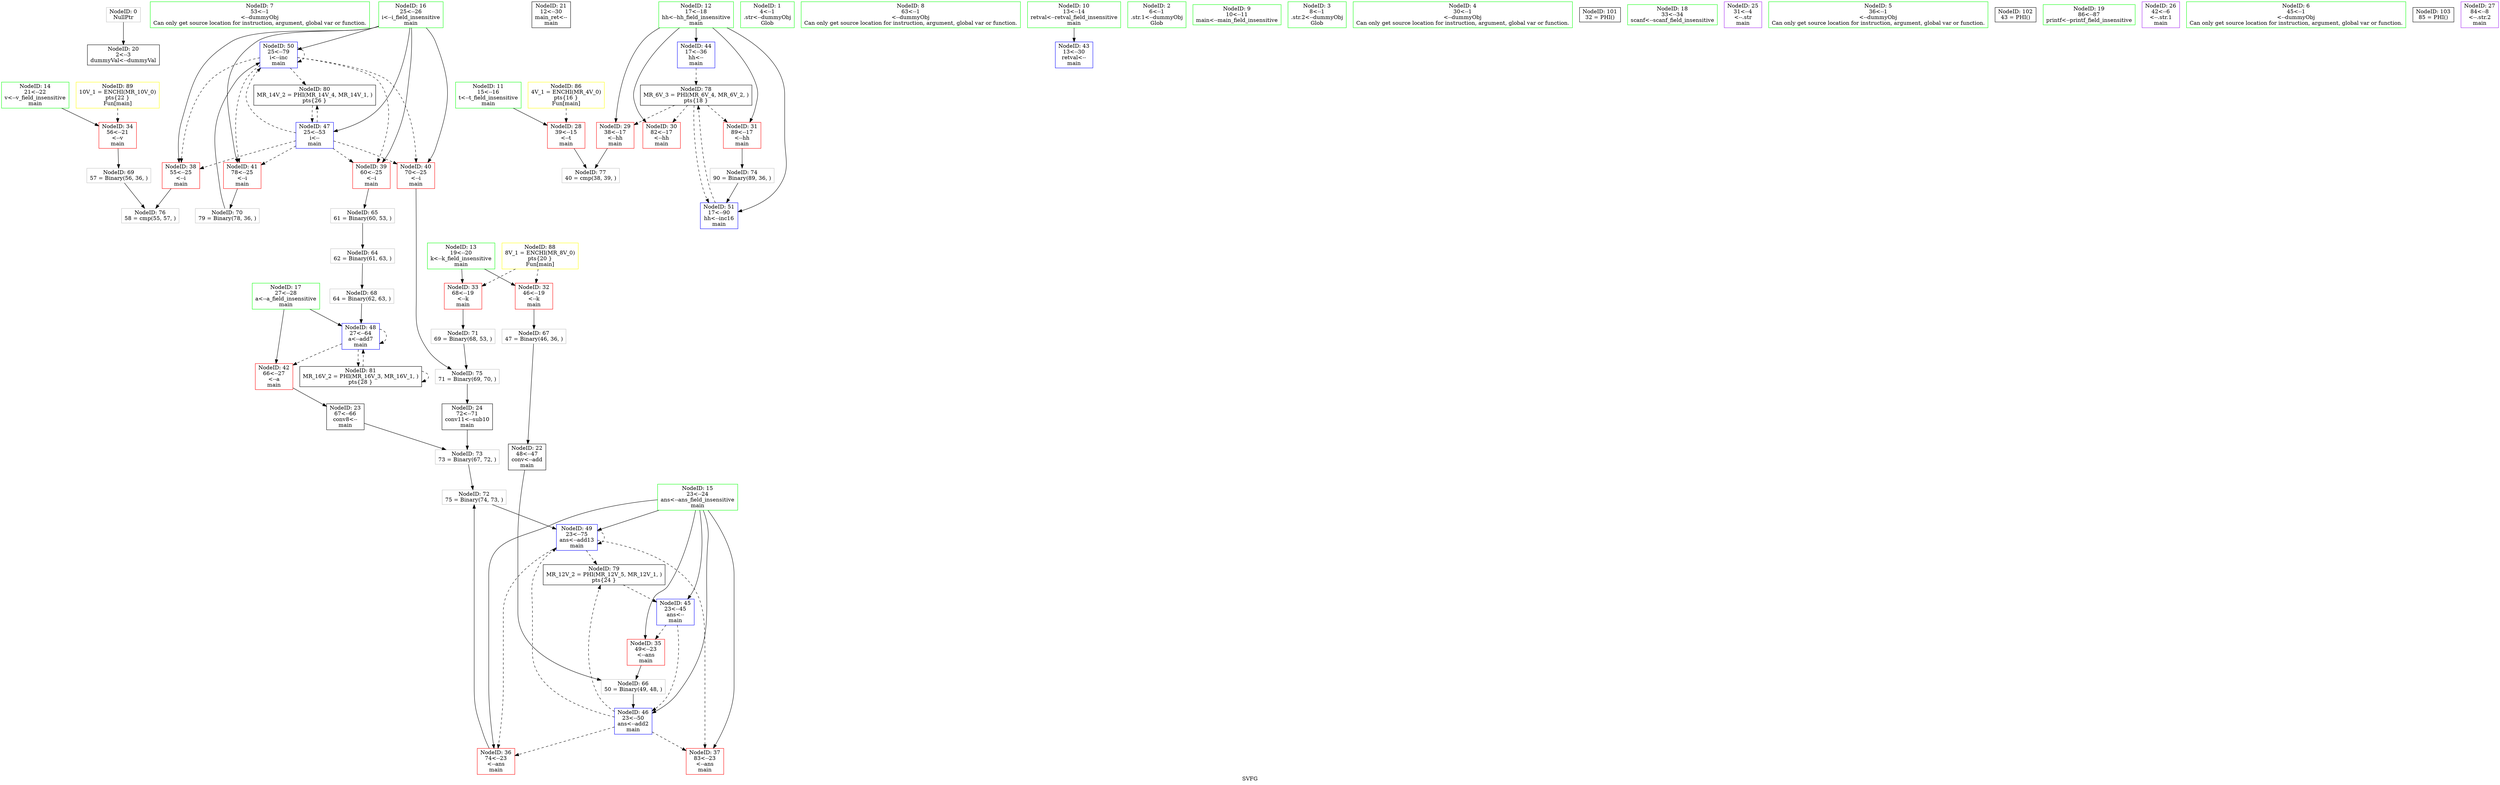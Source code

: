 digraph "SVFG" {
	label="SVFG";

	Node0x55561c662b00 [shape=record,color=grey,label="{NodeID: 0\nNullPtr}"];
	Node0x55561c662b00 -> Node0x55561c675c40[style=solid];
	Node0x55561c662cb0 [shape=record,color=green,label="{NodeID: 7\n53\<--1\n\<--dummyObj\nCan only get source location for instruction, argument, global var or function.}"];
	Node0x55561c675730 [shape=record,color=green,label="{NodeID: 14\n21\<--22\nv\<--v_field_insensitive\nmain\n}"];
	Node0x55561c675730 -> Node0x55561c6767d0[style=solid];
	Node0x55561c675d40 [shape=record,color=black,label="{NodeID: 21\n12\<--30\nmain_ret\<--\nmain\n}"];
	Node0x55561c6762f0 [shape=record,color=red,label="{NodeID: 28\n39\<--15\n\<--t\nmain\n}"];
	Node0x55561c6762f0 -> Node0x55561c67a710[style=solid];
	Node0x55561c6768a0 [shape=record,color=red,label="{NodeID: 35\n49\<--23\n\<--ans\nmain\n}"];
	Node0x55561c6768a0 -> Node0x55561c679690[style=solid];
	Node0x55561c676e50 [shape=record,color=red,label="{NodeID: 42\n66\<--27\n\<--a\nmain\n}"];
	Node0x55561c676e50 -> Node0x55561c675ee0[style=solid];
	Node0x55561c677c10 [shape=record,color=blue,label="{NodeID: 49\n23\<--75\nans\<--add13\nmain\n}"];
	Node0x55561c677c10 -> Node0x55561c676970[style=dashed];
	Node0x55561c677c10 -> Node0x55561c676a40[style=dashed];
	Node0x55561c677c10 -> Node0x55561c677c10[style=dashed];
	Node0x55561c677c10 -> Node0x55561c67d360[style=dashed];
	Node0x55561c679c90 [shape=record,color=grey,label="{NodeID: 70\n79 = Binary(78, 36, )\n}"];
	Node0x55561c679c90 -> Node0x55561c677ce0[style=solid];
	Node0x55561c67a710 [shape=record,color=grey,label="{NodeID: 77\n40 = cmp(38, 39, )\n}"];
	Node0x55561c6618a0 [shape=record,color=green,label="{NodeID: 1\n4\<--1\n.str\<--dummyObj\nGlob }"];
	Node0x55561c662d40 [shape=record,color=green,label="{NodeID: 8\n63\<--1\n\<--dummyObj\nCan only get source location for instruction, argument, global var or function.}"];
	Node0x55561c675800 [shape=record,color=green,label="{NodeID: 15\n23\<--24\nans\<--ans_field_insensitive\nmain\n}"];
	Node0x55561c675800 -> Node0x55561c6768a0[style=solid];
	Node0x55561c675800 -> Node0x55561c676970[style=solid];
	Node0x55561c675800 -> Node0x55561c676a40[style=solid];
	Node0x55561c675800 -> Node0x55561c6770c0[style=solid];
	Node0x55561c675800 -> Node0x55561c677190[style=solid];
	Node0x55561c675800 -> Node0x55561c677c10[style=solid];
	Node0x55561c675e10 [shape=record,color=black,label="{NodeID: 22\n48\<--47\nconv\<--add\nmain\n}"];
	Node0x55561c675e10 -> Node0x55561c679690[style=solid];
	Node0x55561c6763c0 [shape=record,color=red,label="{NodeID: 29\n38\<--17\n\<--hh\nmain\n}"];
	Node0x55561c6763c0 -> Node0x55561c67a710[style=solid];
	Node0x55561c676970 [shape=record,color=red,label="{NodeID: 36\n74\<--23\n\<--ans\nmain\n}"];
	Node0x55561c676970 -> Node0x55561c679f90[style=solid];
	Node0x55561c676f20 [shape=record,color=blue,label="{NodeID: 43\n13\<--30\nretval\<--\nmain\n}"];
	Node0x55561c677ce0 [shape=record,color=blue,label="{NodeID: 50\n25\<--79\ni\<--inc\nmain\n}"];
	Node0x55561c677ce0 -> Node0x55561c676b10[style=dashed];
	Node0x55561c677ce0 -> Node0x55561c676be0[style=dashed];
	Node0x55561c677ce0 -> Node0x55561c676cb0[style=dashed];
	Node0x55561c677ce0 -> Node0x55561c676d80[style=dashed];
	Node0x55561c677ce0 -> Node0x55561c677ce0[style=dashed];
	Node0x55561c677ce0 -> Node0x55561c67d860[style=dashed];
	Node0x55561c678b80 [shape=record,color=grey,label="{NodeID: 64\n62 = Binary(61, 63, )\n}"];
	Node0x55561c678b80 -> Node0x55561c679990[style=solid];
	Node0x55561c679e10 [shape=record,color=grey,label="{NodeID: 71\n69 = Binary(68, 53, )\n}"];
	Node0x55561c679e10 -> Node0x55561c67a410[style=solid];
	Node0x55561c67ce60 [shape=record,color=black,label="{NodeID: 78\nMR_6V_3 = PHI(MR_6V_4, MR_6V_2, )\npts\{18 \}\n}"];
	Node0x55561c67ce60 -> Node0x55561c6763c0[style=dashed];
	Node0x55561c67ce60 -> Node0x55561c676490[style=dashed];
	Node0x55561c67ce60 -> Node0x55561c676560[style=dashed];
	Node0x55561c67ce60 -> Node0x55561c677db0[style=dashed];
	Node0x55561c661d70 [shape=record,color=green,label="{NodeID: 2\n6\<--1\n.str.1\<--dummyObj\nGlob }"];
	Node0x55561c675360 [shape=record,color=green,label="{NodeID: 9\n10\<--11\nmain\<--main_field_insensitive\n}"];
	Node0x55561c6758d0 [shape=record,color=green,label="{NodeID: 16\n25\<--26\ni\<--i_field_insensitive\nmain\n}"];
	Node0x55561c6758d0 -> Node0x55561c676b10[style=solid];
	Node0x55561c6758d0 -> Node0x55561c676be0[style=solid];
	Node0x55561c6758d0 -> Node0x55561c676cb0[style=solid];
	Node0x55561c6758d0 -> Node0x55561c676d80[style=solid];
	Node0x55561c6758d0 -> Node0x55561c677260[style=solid];
	Node0x55561c6758d0 -> Node0x55561c677ce0[style=solid];
	Node0x55561c675ee0 [shape=record,color=black,label="{NodeID: 23\n67\<--66\nconv8\<--\nmain\n}"];
	Node0x55561c675ee0 -> Node0x55561c67a110[style=solid];
	Node0x55561c676490 [shape=record,color=red,label="{NodeID: 30\n82\<--17\n\<--hh\nmain\n}"];
	Node0x55561c676a40 [shape=record,color=red,label="{NodeID: 37\n83\<--23\n\<--ans\nmain\n}"];
	Node0x55561c676ff0 [shape=record,color=blue,label="{NodeID: 44\n17\<--36\nhh\<--\nmain\n}"];
	Node0x55561c676ff0 -> Node0x55561c67ce60[style=dashed];
	Node0x55561c677db0 [shape=record,color=blue,label="{NodeID: 51\n17\<--90\nhh\<--inc16\nmain\n}"];
	Node0x55561c677db0 -> Node0x55561c67ce60[style=dashed];
	Node0x55561c678d00 [shape=record,color=grey,label="{NodeID: 65\n61 = Binary(60, 53, )\n}"];
	Node0x55561c678d00 -> Node0x55561c678b80[style=solid];
	Node0x55561c679f90 [shape=record,color=grey,label="{NodeID: 72\n75 = Binary(74, 73, )\n}"];
	Node0x55561c679f90 -> Node0x55561c677c10[style=solid];
	Node0x55561c67d360 [shape=record,color=black,label="{NodeID: 79\nMR_12V_2 = PHI(MR_12V_5, MR_12V_1, )\npts\{24 \}\n}"];
	Node0x55561c67d360 -> Node0x55561c6770c0[style=dashed];
	Node0x55561c67fc80 [shape=record,color=yellow,style=double,label="{NodeID: 86\n4V_1 = ENCHI(MR_4V_0)\npts\{16 \}\nFun[main]}"];
	Node0x55561c67fc80 -> Node0x55561c6762f0[style=dashed];
	Node0x55561c674870 [shape=record,color=green,label="{NodeID: 3\n8\<--1\n.str.2\<--dummyObj\nGlob }"];
	Node0x55561c6753f0 [shape=record,color=green,label="{NodeID: 10\n13\<--14\nretval\<--retval_field_insensitive\nmain\n}"];
	Node0x55561c6753f0 -> Node0x55561c676f20[style=solid];
	Node0x55561c6759a0 [shape=record,color=green,label="{NodeID: 17\n27\<--28\na\<--a_field_insensitive\nmain\n}"];
	Node0x55561c6759a0 -> Node0x55561c676e50[style=solid];
	Node0x55561c6759a0 -> Node0x55561c677b40[style=solid];
	Node0x55561c675fb0 [shape=record,color=black,label="{NodeID: 24\n72\<--71\nconv11\<--sub10\nmain\n}"];
	Node0x55561c675fb0 -> Node0x55561c67a110[style=solid];
	Node0x55561c676560 [shape=record,color=red,label="{NodeID: 31\n89\<--17\n\<--hh\nmain\n}"];
	Node0x55561c676560 -> Node0x55561c67a290[style=solid];
	Node0x55561c676b10 [shape=record,color=red,label="{NodeID: 38\n55\<--25\n\<--i\nmain\n}"];
	Node0x55561c676b10 -> Node0x55561c67a590[style=solid];
	Node0x55561c6770c0 [shape=record,color=blue,label="{NodeID: 45\n23\<--45\nans\<--\nmain\n}"];
	Node0x55561c6770c0 -> Node0x55561c6768a0[style=dashed];
	Node0x55561c6770c0 -> Node0x55561c677190[style=dashed];
	Node0x55561c679690 [shape=record,color=grey,label="{NodeID: 66\n50 = Binary(49, 48, )\n}"];
	Node0x55561c679690 -> Node0x55561c677190[style=solid];
	Node0x55561c67a110 [shape=record,color=grey,label="{NodeID: 73\n73 = Binary(67, 72, )\n}"];
	Node0x55561c67a110 -> Node0x55561c679f90[style=solid];
	Node0x55561c67d860 [shape=record,color=black,label="{NodeID: 80\nMR_14V_2 = PHI(MR_14V_4, MR_14V_1, )\npts\{26 \}\n}"];
	Node0x55561c67d860 -> Node0x55561c677260[style=dashed];
	Node0x55561c674900 [shape=record,color=green,label="{NodeID: 4\n30\<--1\n\<--dummyObj\nCan only get source location for instruction, argument, global var or function.}"];
	Node0x55561c6754c0 [shape=record,color=green,label="{NodeID: 11\n15\<--16\nt\<--t_field_insensitive\nmain\n}"];
	Node0x55561c6754c0 -> Node0x55561c6762f0[style=solid];
	Node0x55561c56e810 [shape=record,color=black,label="{NodeID: 101\n32 = PHI()\n}"];
	Node0x55561c675a70 [shape=record,color=green,label="{NodeID: 18\n33\<--34\nscanf\<--scanf_field_insensitive\n}"];
	Node0x55561c676080 [shape=record,color=purple,label="{NodeID: 25\n31\<--4\n\<--.str\nmain\n}"];
	Node0x55561c676630 [shape=record,color=red,label="{NodeID: 32\n46\<--19\n\<--k\nmain\n}"];
	Node0x55561c676630 -> Node0x55561c679810[style=solid];
	Node0x55561c676be0 [shape=record,color=red,label="{NodeID: 39\n60\<--25\n\<--i\nmain\n}"];
	Node0x55561c676be0 -> Node0x55561c678d00[style=solid];
	Node0x55561c677190 [shape=record,color=blue,label="{NodeID: 46\n23\<--50\nans\<--add2\nmain\n}"];
	Node0x55561c677190 -> Node0x55561c676970[style=dashed];
	Node0x55561c677190 -> Node0x55561c676a40[style=dashed];
	Node0x55561c677190 -> Node0x55561c677c10[style=dashed];
	Node0x55561c677190 -> Node0x55561c67d360[style=dashed];
	Node0x55561c679810 [shape=record,color=grey,label="{NodeID: 67\n47 = Binary(46, 36, )\n}"];
	Node0x55561c679810 -> Node0x55561c675e10[style=solid];
	Node0x55561c67a290 [shape=record,color=grey,label="{NodeID: 74\n90 = Binary(89, 36, )\n}"];
	Node0x55561c67a290 -> Node0x55561c677db0[style=solid];
	Node0x55561c67dd60 [shape=record,color=black,label="{NodeID: 81\nMR_16V_2 = PHI(MR_16V_3, MR_16V_1, )\npts\{28 \}\n}"];
	Node0x55561c67dd60 -> Node0x55561c677b40[style=dashed];
	Node0x55561c67dd60 -> Node0x55561c67dd60[style=dashed];
	Node0x55561c67fe40 [shape=record,color=yellow,style=double,label="{NodeID: 88\n8V_1 = ENCHI(MR_8V_0)\npts\{20 \}\nFun[main]}"];
	Node0x55561c67fe40 -> Node0x55561c676630[style=dashed];
	Node0x55561c67fe40 -> Node0x55561c676700[style=dashed];
	Node0x55561c662b90 [shape=record,color=green,label="{NodeID: 5\n36\<--1\n\<--dummyObj\nCan only get source location for instruction, argument, global var or function.}"];
	Node0x55561c675590 [shape=record,color=green,label="{NodeID: 12\n17\<--18\nhh\<--hh_field_insensitive\nmain\n}"];
	Node0x55561c675590 -> Node0x55561c6763c0[style=solid];
	Node0x55561c675590 -> Node0x55561c676490[style=solid];
	Node0x55561c675590 -> Node0x55561c676560[style=solid];
	Node0x55561c675590 -> Node0x55561c676ff0[style=solid];
	Node0x55561c675590 -> Node0x55561c677db0[style=solid];
	Node0x55561c685260 [shape=record,color=black,label="{NodeID: 102\n43 = PHI()\n}"];
	Node0x55561c675b40 [shape=record,color=green,label="{NodeID: 19\n86\<--87\nprintf\<--printf_field_insensitive\n}"];
	Node0x55561c676150 [shape=record,color=purple,label="{NodeID: 26\n42\<--6\n\<--.str.1\nmain\n}"];
	Node0x55561c676700 [shape=record,color=red,label="{NodeID: 33\n68\<--19\n\<--k\nmain\n}"];
	Node0x55561c676700 -> Node0x55561c679e10[style=solid];
	Node0x55561c676cb0 [shape=record,color=red,label="{NodeID: 40\n70\<--25\n\<--i\nmain\n}"];
	Node0x55561c676cb0 -> Node0x55561c67a410[style=solid];
	Node0x55561c677260 [shape=record,color=blue,label="{NodeID: 47\n25\<--53\ni\<--\nmain\n}"];
	Node0x55561c677260 -> Node0x55561c676b10[style=dashed];
	Node0x55561c677260 -> Node0x55561c676be0[style=dashed];
	Node0x55561c677260 -> Node0x55561c676cb0[style=dashed];
	Node0x55561c677260 -> Node0x55561c676d80[style=dashed];
	Node0x55561c677260 -> Node0x55561c677ce0[style=dashed];
	Node0x55561c677260 -> Node0x55561c67d860[style=dashed];
	Node0x55561c679990 [shape=record,color=grey,label="{NodeID: 68\n64 = Binary(62, 63, )\n}"];
	Node0x55561c679990 -> Node0x55561c677b40[style=solid];
	Node0x55561c67a410 [shape=record,color=grey,label="{NodeID: 75\n71 = Binary(69, 70, )\n}"];
	Node0x55561c67a410 -> Node0x55561c675fb0[style=solid];
	Node0x55561c67ff20 [shape=record,color=yellow,style=double,label="{NodeID: 89\n10V_1 = ENCHI(MR_10V_0)\npts\{22 \}\nFun[main]}"];
	Node0x55561c67ff20 -> Node0x55561c6767d0[style=dashed];
	Node0x55561c662c20 [shape=record,color=green,label="{NodeID: 6\n45\<--1\n\<--dummyObj\nCan only get source location for instruction, argument, global var or function.}"];
	Node0x55561c675660 [shape=record,color=green,label="{NodeID: 13\n19\<--20\nk\<--k_field_insensitive\nmain\n}"];
	Node0x55561c675660 -> Node0x55561c676630[style=solid];
	Node0x55561c675660 -> Node0x55561c676700[style=solid];
	Node0x55561c685360 [shape=record,color=black,label="{NodeID: 103\n85 = PHI()\n}"];
	Node0x55561c675c40 [shape=record,color=black,label="{NodeID: 20\n2\<--3\ndummyVal\<--dummyVal\n}"];
	Node0x55561c676220 [shape=record,color=purple,label="{NodeID: 27\n84\<--8\n\<--.str.2\nmain\n}"];
	Node0x55561c6767d0 [shape=record,color=red,label="{NodeID: 34\n56\<--21\n\<--v\nmain\n}"];
	Node0x55561c6767d0 -> Node0x55561c679b10[style=solid];
	Node0x55561c676d80 [shape=record,color=red,label="{NodeID: 41\n78\<--25\n\<--i\nmain\n}"];
	Node0x55561c676d80 -> Node0x55561c679c90[style=solid];
	Node0x55561c677b40 [shape=record,color=blue,label="{NodeID: 48\n27\<--64\na\<--add7\nmain\n}"];
	Node0x55561c677b40 -> Node0x55561c676e50[style=dashed];
	Node0x55561c677b40 -> Node0x55561c677b40[style=dashed];
	Node0x55561c677b40 -> Node0x55561c67dd60[style=dashed];
	Node0x55561c679b10 [shape=record,color=grey,label="{NodeID: 69\n57 = Binary(56, 36, )\n}"];
	Node0x55561c679b10 -> Node0x55561c67a590[style=solid];
	Node0x55561c67a590 [shape=record,color=grey,label="{NodeID: 76\n58 = cmp(55, 57, )\n}"];
}

